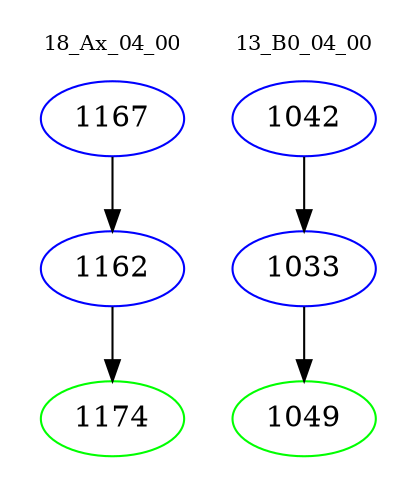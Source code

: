 digraph{
subgraph cluster_0 {
color = white
label = "18_Ax_04_00";
fontsize=10;
T0_1167 [label="1167", color="blue"]
T0_1167 -> T0_1162 [color="black"]
T0_1162 [label="1162", color="blue"]
T0_1162 -> T0_1174 [color="black"]
T0_1174 [label="1174", color="green"]
}
subgraph cluster_1 {
color = white
label = "13_B0_04_00";
fontsize=10;
T1_1042 [label="1042", color="blue"]
T1_1042 -> T1_1033 [color="black"]
T1_1033 [label="1033", color="blue"]
T1_1033 -> T1_1049 [color="black"]
T1_1049 [label="1049", color="green"]
}
}
